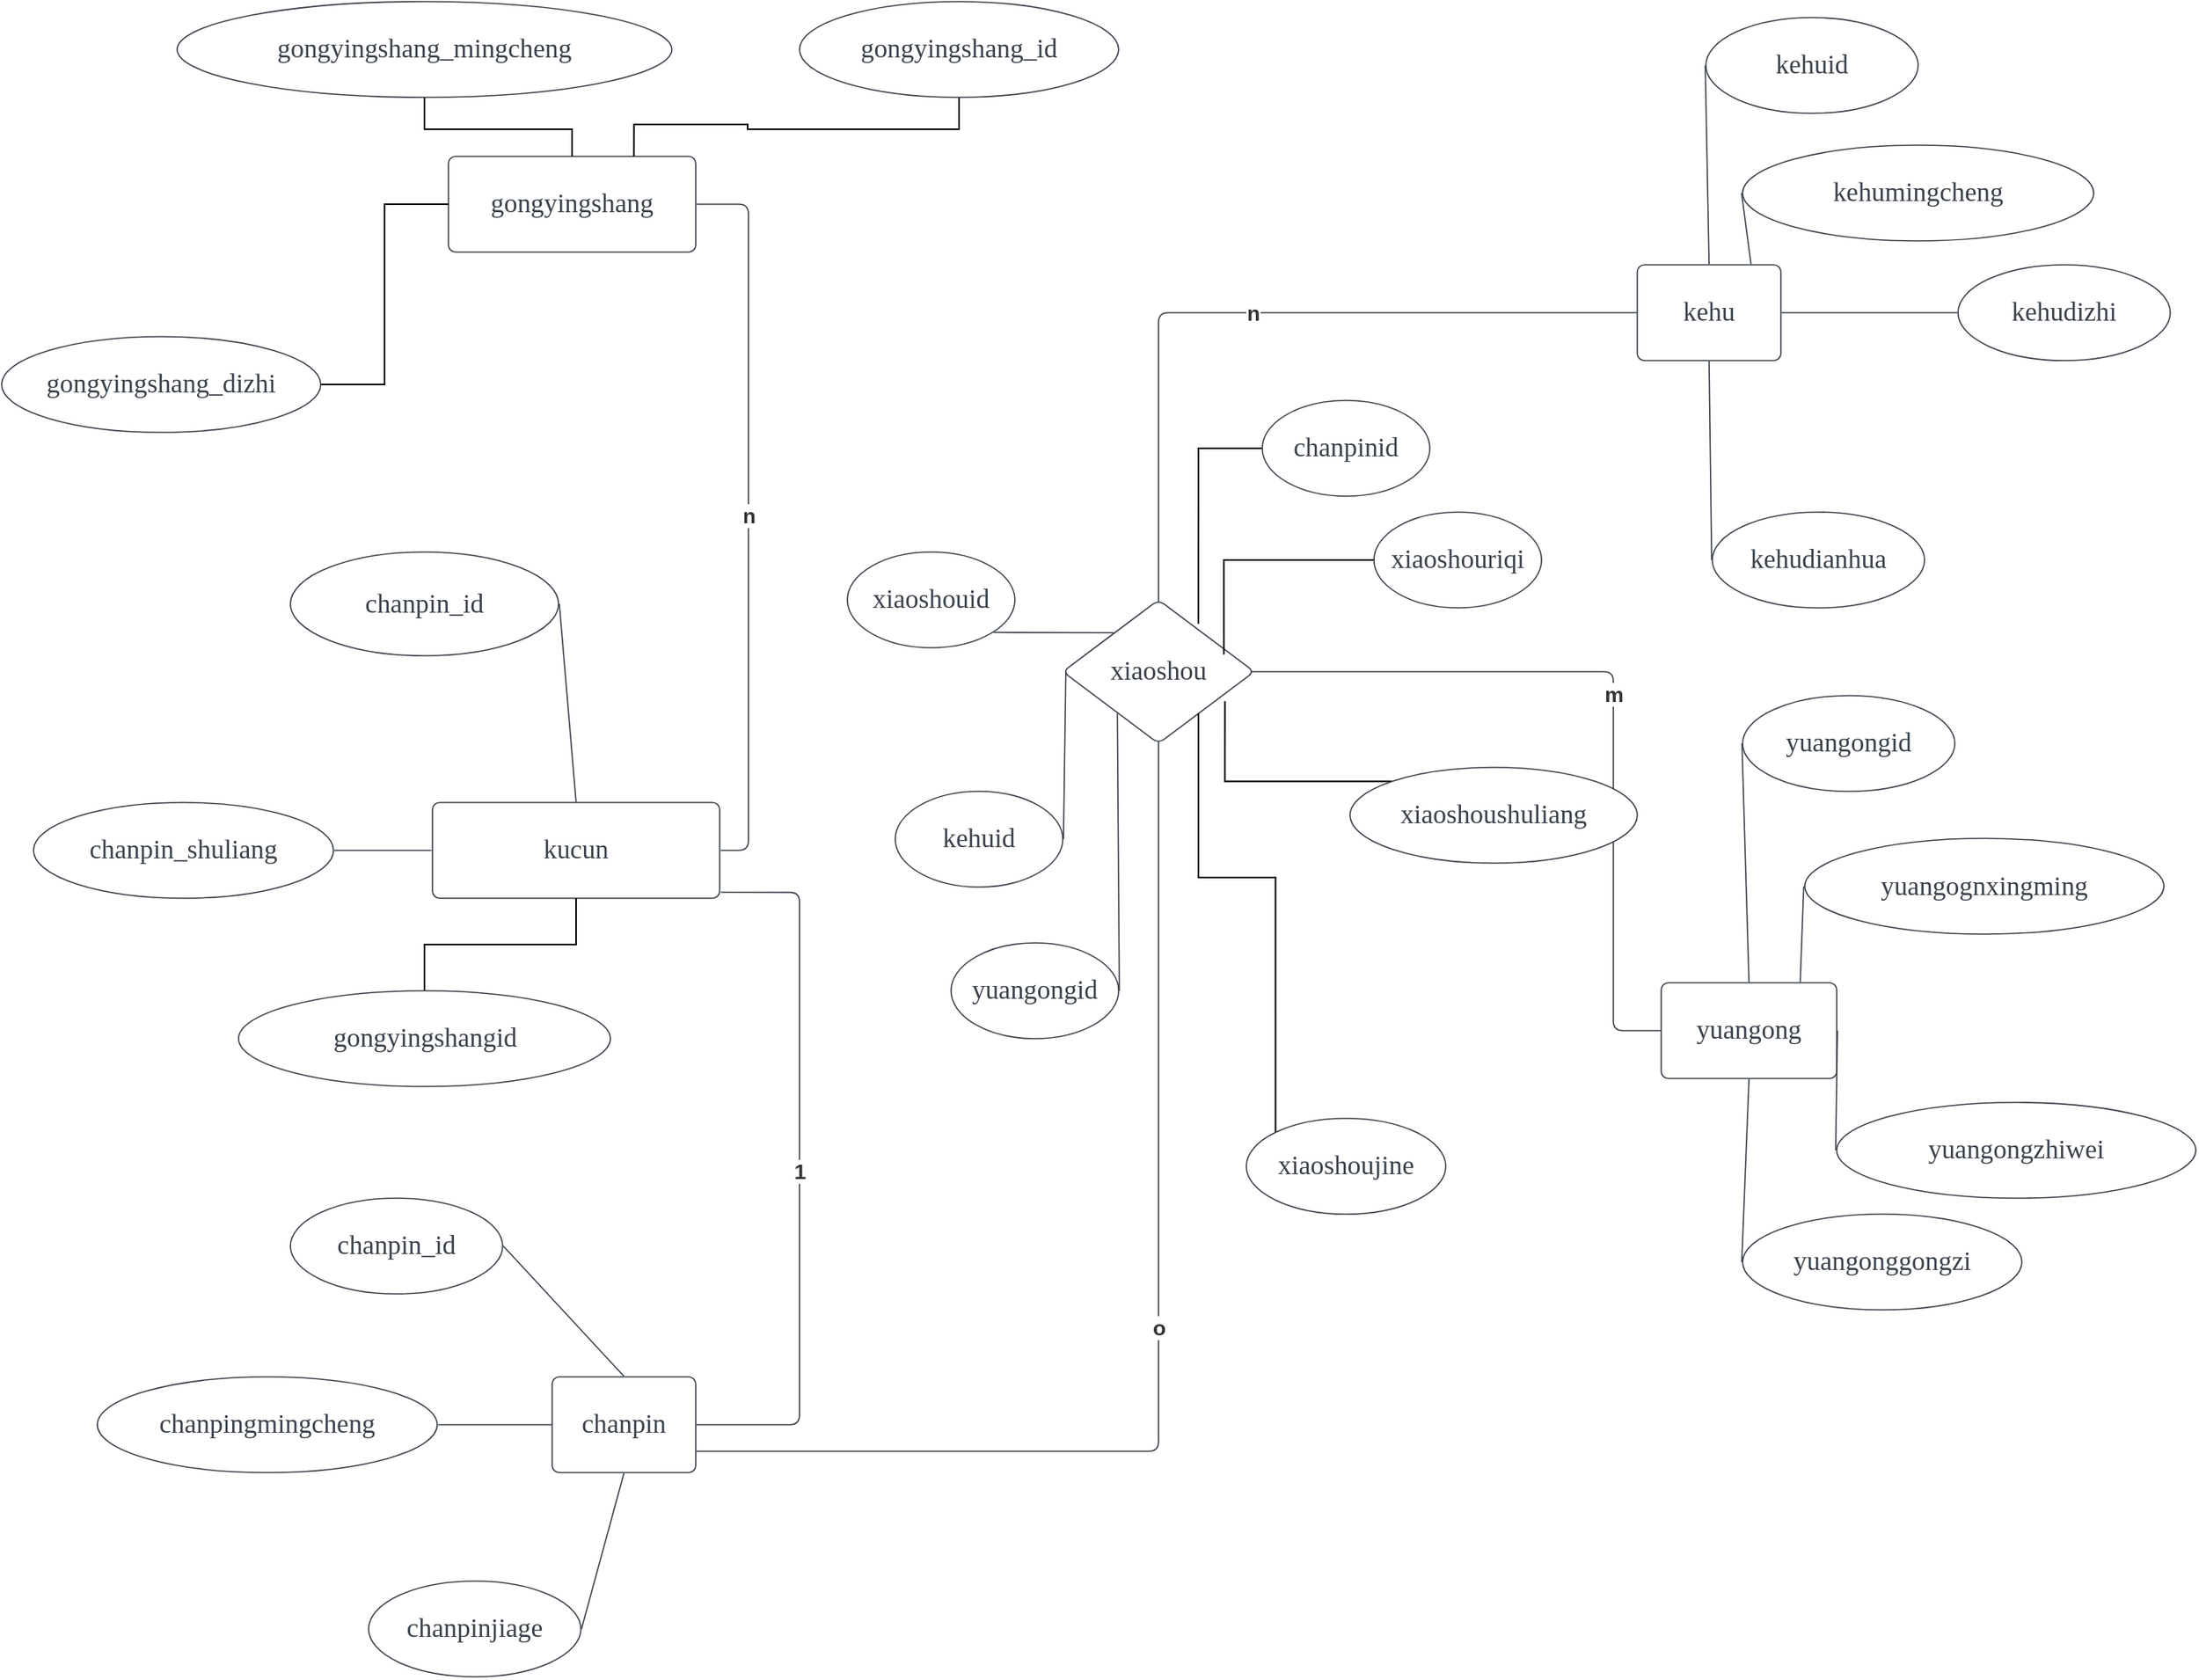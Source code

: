 <mxfile version="21.3.8" type="github">
  <diagram name="第 1 页" id="OH9a67kK83UqA5eDDdrI">
    <mxGraphModel dx="2333" dy="1309" grid="1" gridSize="10" guides="1" tooltips="1" connect="1" arrows="1" fold="1" page="1" pageScale="1" pageWidth="827" pageHeight="1169" math="0" shadow="0">
      <root>
        <mxCell id="0" />
        <mxCell id="1" parent="0" />
        <mxCell id="uyvNUZeciWqiW4zSFKU4-1" value="gongyingshang" style="html=1;overflow=block;blockSpacing=1;whiteSpace=wrap;fontSize=16.7;fontFamily=Liberation Serif;fontColor=#3a414a;spacing=9;strokeColor=#3a414a;strokeOpacity=100;rounded=1;absoluteArcSize=1;arcSize=9;strokeWidth=0.8;lucidId=Sep5neUImhq2;" parent="1" vertex="1">
          <mxGeometry x="320" y="127" width="155" height="60" as="geometry" />
        </mxCell>
        <mxCell id="54qIiV2HuYQUV-SArlXr-7" style="edgeStyle=orthogonalEdgeStyle;rounded=0;orthogonalLoop=1;jettySize=auto;html=1;exitX=0.5;exitY=1;exitDx=0;exitDy=0;entryX=0.75;entryY=0;entryDx=0;entryDy=0;endArrow=none;endFill=0;" parent="1" source="uyvNUZeciWqiW4zSFKU4-2" target="uyvNUZeciWqiW4zSFKU4-1" edge="1">
          <mxGeometry relative="1" as="geometry" />
        </mxCell>
        <mxCell id="uyvNUZeciWqiW4zSFKU4-2" value="gongyingshang_id" style="html=1;overflow=block;blockSpacing=1;whiteSpace=wrap;ellipse;fontSize=16.7;fontFamily=Liberation Serif;fontColor=#3a414a;spacing=3.8;strokeColor=#3a414a;strokeOpacity=100;rounded=1;absoluteArcSize=1;arcSize=9;strokeWidth=0.8;lucidId=gfp5u.XYYQyv;" parent="1" vertex="1">
          <mxGeometry x="540" y="30" width="200" height="60" as="geometry" />
        </mxCell>
        <mxCell id="54qIiV2HuYQUV-SArlXr-6" style="edgeStyle=orthogonalEdgeStyle;rounded=0;orthogonalLoop=1;jettySize=auto;html=1;exitX=0.5;exitY=1;exitDx=0;exitDy=0;endArrow=none;endFill=0;" parent="1" source="uyvNUZeciWqiW4zSFKU4-4" target="uyvNUZeciWqiW4zSFKU4-1" edge="1">
          <mxGeometry relative="1" as="geometry" />
        </mxCell>
        <mxCell id="uyvNUZeciWqiW4zSFKU4-4" value="gongyingshang_mingcheng" style="html=1;overflow=block;blockSpacing=1;whiteSpace=wrap;ellipse;fontSize=16.7;fontFamily=Liberation Serif;fontColor=#3a414a;spacing=3.8;strokeColor=#3a414a;strokeOpacity=100;rounded=1;absoluteArcSize=1;arcSize=9;strokeWidth=0.8;lucidId=Ifp5OrtNDauU;" parent="1" vertex="1">
          <mxGeometry x="150" y="30" width="310" height="60" as="geometry" />
        </mxCell>
        <mxCell id="54qIiV2HuYQUV-SArlXr-5" style="edgeStyle=orthogonalEdgeStyle;rounded=0;orthogonalLoop=1;jettySize=auto;html=1;exitX=1;exitY=0.5;exitDx=0;exitDy=0;entryX=0;entryY=0.5;entryDx=0;entryDy=0;endArrow=none;endFill=0;" parent="1" source="uyvNUZeciWqiW4zSFKU4-6" target="uyvNUZeciWqiW4zSFKU4-1" edge="1">
          <mxGeometry relative="1" as="geometry" />
        </mxCell>
        <mxCell id="uyvNUZeciWqiW4zSFKU4-6" value="gongyingshang_dizhi" style="html=1;overflow=block;blockSpacing=1;whiteSpace=wrap;ellipse;fontSize=16.7;fontFamily=Liberation Serif;fontColor=#3a414a;spacing=3.8;strokeColor=#3a414a;strokeOpacity=100;rounded=1;absoluteArcSize=1;arcSize=9;strokeWidth=0.8;lucidId=hgp5oEQF3F-J;" parent="1" vertex="1">
          <mxGeometry x="40" y="240" width="200" height="60" as="geometry" />
        </mxCell>
        <mxCell id="uyvNUZeciWqiW4zSFKU4-10" value="kucun" style="html=1;overflow=block;blockSpacing=1;whiteSpace=wrap;fontSize=16.7;fontFamily=Liberation Serif;fontColor=#3a414a;spacing=9;strokeColor=#3a414a;strokeOpacity=100;rounded=1;absoluteArcSize=1;arcSize=9;strokeWidth=0.8;lucidId=-gp5yeVl32ki;" parent="1" vertex="1">
          <mxGeometry x="310" y="532" width="180" height="60" as="geometry" />
        </mxCell>
        <mxCell id="uyvNUZeciWqiW4zSFKU4-11" value="chanpin_id" style="html=1;overflow=block;blockSpacing=1;whiteSpace=wrap;ellipse;fontSize=16.7;fontFamily=Liberation Serif;fontColor=#3a414a;spacing=3.8;strokeColor=#3a414a;strokeOpacity=100;rounded=1;absoluteArcSize=1;arcSize=9;strokeWidth=0.8;lucidId=-gp50-KjH_hN;" parent="1" vertex="1">
          <mxGeometry x="221" y="375" width="168" height="65" as="geometry" />
        </mxCell>
        <mxCell id="uyvNUZeciWqiW4zSFKU4-12" value="" style="html=1;jettySize=18;whiteSpace=wrap;fontSize=13;strokeColor=#3a414a;strokeOpacity=100;strokeWidth=0.8;rounded=1;arcSize=12;startArrow=none;endArrow=none;exitX=1.003;exitY=0.5;exitPerimeter=0;entryX=0.5;entryY=-0.006;entryPerimeter=0;lucidId=-gp51PPZ5SZd;" parent="1" source="uyvNUZeciWqiW4zSFKU4-11" target="uyvNUZeciWqiW4zSFKU4-10" edge="1">
          <mxGeometry width="100" height="100" relative="1" as="geometry" />
        </mxCell>
        <mxCell id="uyvNUZeciWqiW4zSFKU4-13" value="chanpin_shuliang" style="html=1;overflow=block;blockSpacing=1;whiteSpace=wrap;ellipse;fontSize=16.7;fontFamily=Liberation Serif;fontColor=#3a414a;spacing=3.8;strokeColor=#3a414a;strokeOpacity=100;rounded=1;absoluteArcSize=1;arcSize=9;strokeWidth=0.8;lucidId=-gp5mOKjDxGL;" parent="1" vertex="1">
          <mxGeometry x="60" y="532" width="188" height="60" as="geometry" />
        </mxCell>
        <mxCell id="uyvNUZeciWqiW4zSFKU4-14" value="" style="html=1;jettySize=18;whiteSpace=wrap;fontSize=13;strokeColor=#3a414a;strokeOpacity=100;strokeWidth=0.8;rounded=1;arcSize=12;startArrow=none;endArrow=none;exitX=1.003;exitY=0.5;exitPerimeter=0;entryX=-0.004;entryY=0.5;entryPerimeter=0;lucidId=-gp5pai7sB8c;" parent="1" source="uyvNUZeciWqiW4zSFKU4-13" target="uyvNUZeciWqiW4zSFKU4-10" edge="1">
          <mxGeometry width="100" height="100" relative="1" as="geometry" />
        </mxCell>
        <mxCell id="vXLdMci8EZtBYeitqN0m-2" style="edgeStyle=orthogonalEdgeStyle;rounded=0;orthogonalLoop=1;jettySize=auto;html=1;exitX=0.5;exitY=0;exitDx=0;exitDy=0;entryX=0.5;entryY=1;entryDx=0;entryDy=0;endArrow=none;endFill=0;" edge="1" parent="1" source="uyvNUZeciWqiW4zSFKU4-15" target="uyvNUZeciWqiW4zSFKU4-10">
          <mxGeometry relative="1" as="geometry" />
        </mxCell>
        <mxCell id="uyvNUZeciWqiW4zSFKU4-15" value="gongyingshangid" style="html=1;overflow=block;blockSpacing=1;whiteSpace=wrap;ellipse;fontSize=16.7;fontFamily=Liberation Serif;fontColor=#3a414a;spacing=3.8;strokeColor=#3a414a;strokeOpacity=100;rounded=1;absoluteArcSize=1;arcSize=9;strokeWidth=0.8;lucidId=-gp50WDZJ77X;" parent="1" vertex="1">
          <mxGeometry x="188.5" y="650" width="233" height="60" as="geometry" />
        </mxCell>
        <mxCell id="uyvNUZeciWqiW4zSFKU4-17" value="" style="html=1;jettySize=18;whiteSpace=wrap;fontSize=13;strokeColor=#3a414a;strokeOpacity=100;strokeWidth=0.8;rounded=1;arcSize=12;edgeStyle=orthogonalEdgeStyle;startArrow=none;endArrow=none;exitX=1.004;exitY=0.5;exitPerimeter=0;entryX=1.004;entryY=0.5;entryPerimeter=0;lucidId=Gip50wo_cQM.;" parent="1" source="uyvNUZeciWqiW4zSFKU4-1" target="uyvNUZeciWqiW4zSFKU4-10" edge="1">
          <mxGeometry width="100" height="100" relative="1" as="geometry">
            <Array as="points" />
          </mxGeometry>
        </mxCell>
        <mxCell id="uyvNUZeciWqiW4zSFKU4-18" value="n" style="text;html=1;resizable=0;labelBackgroundColor=default;align=center;verticalAlign=middle;fontStyle=1;fontColor=#333333;fontSize=13.3;" parent="uyvNUZeciWqiW4zSFKU4-17" vertex="1">
          <mxGeometry relative="1" as="geometry" />
        </mxCell>
        <mxCell id="uyvNUZeciWqiW4zSFKU4-19" value="chanpin" style="html=1;overflow=block;blockSpacing=1;whiteSpace=wrap;fontSize=16.7;fontFamily=Liberation Serif;fontColor=#3a414a;spacing=9;strokeColor=#3a414a;strokeOpacity=100;rounded=1;absoluteArcSize=1;arcSize=9;strokeWidth=0.8;lucidId=lkp5l0G5Sj5E;" parent="1" vertex="1">
          <mxGeometry x="385" y="892" width="90" height="60" as="geometry" />
        </mxCell>
        <mxCell id="uyvNUZeciWqiW4zSFKU4-20" value="chanpin_id" style="html=1;overflow=block;blockSpacing=1;whiteSpace=wrap;ellipse;fontSize=16.7;fontFamily=Liberation Serif;fontColor=#3a414a;spacing=3.8;strokeColor=#3a414a;strokeOpacity=100;rounded=1;absoluteArcSize=1;arcSize=9;strokeWidth=0.8;lucidId=lkp5G.rTfdG3;" parent="1" vertex="1">
          <mxGeometry x="221" y="780" width="133" height="60" as="geometry" />
        </mxCell>
        <mxCell id="uyvNUZeciWqiW4zSFKU4-21" value="" style="html=1;jettySize=18;whiteSpace=wrap;fontSize=13;strokeColor=#3a414a;strokeOpacity=100;strokeWidth=0.8;rounded=1;arcSize=12;startArrow=none;endArrow=none;exitX=1.003;exitY=0.5;exitPerimeter=0;entryX=0.5;entryY=-0.006;entryPerimeter=0;lucidId=lkp5Vno9pyfl;" parent="1" source="uyvNUZeciWqiW4zSFKU4-20" target="uyvNUZeciWqiW4zSFKU4-19" edge="1">
          <mxGeometry width="100" height="100" relative="1" as="geometry" />
        </mxCell>
        <mxCell id="uyvNUZeciWqiW4zSFKU4-22" value="chanpingmingcheng" style="html=1;overflow=block;blockSpacing=1;whiteSpace=wrap;ellipse;fontSize=16.7;fontFamily=Liberation Serif;fontColor=#3a414a;spacing=3.8;strokeColor=#3a414a;strokeOpacity=100;rounded=1;absoluteArcSize=1;arcSize=9;strokeWidth=0.8;lucidId=lkp5Nl3lEITJ;" parent="1" vertex="1">
          <mxGeometry x="100" y="892" width="213" height="60" as="geometry" />
        </mxCell>
        <mxCell id="uyvNUZeciWqiW4zSFKU4-23" value="" style="html=1;jettySize=18;whiteSpace=wrap;fontSize=13;strokeColor=#3a414a;strokeOpacity=100;strokeWidth=0.8;rounded=1;arcSize=12;startArrow=none;endArrow=none;exitX=1.003;exitY=0.5;exitPerimeter=0;entryX=-0.004;entryY=0.5;entryPerimeter=0;lucidId=lkp5eTUhG8J5;" parent="1" source="uyvNUZeciWqiW4zSFKU4-22" target="uyvNUZeciWqiW4zSFKU4-19" edge="1">
          <mxGeometry width="100" height="100" relative="1" as="geometry" />
        </mxCell>
        <mxCell id="uyvNUZeciWqiW4zSFKU4-24" value="chanpinjiage" style="html=1;overflow=block;blockSpacing=1;whiteSpace=wrap;ellipse;fontSize=16.7;fontFamily=Liberation Serif;fontColor=#3a414a;spacing=3.8;strokeColor=#3a414a;strokeOpacity=100;rounded=1;absoluteArcSize=1;arcSize=9;strokeWidth=0.8;lucidId=lkp5rNPlRAAc;" parent="1" vertex="1">
          <mxGeometry x="270" y="1020" width="133" height="60" as="geometry" />
        </mxCell>
        <mxCell id="uyvNUZeciWqiW4zSFKU4-26" value="" style="html=1;jettySize=18;whiteSpace=wrap;fontSize=13;strokeColor=#3a414a;strokeOpacity=100;strokeWidth=0.8;rounded=1;arcSize=12;startArrow=none;endArrow=none;exitX=1.003;exitY=0.5;exitPerimeter=0;entryX=0.5;entryY=1.006;entryPerimeter=0;lucidId=lkp5MqzEx-MU;" parent="1" source="uyvNUZeciWqiW4zSFKU4-24" target="uyvNUZeciWqiW4zSFKU4-19" edge="1">
          <mxGeometry width="100" height="100" relative="1" as="geometry" />
        </mxCell>
        <mxCell id="uyvNUZeciWqiW4zSFKU4-28" value="" style="html=1;jettySize=18;whiteSpace=wrap;fontSize=13;strokeColor=#3a414a;strokeOpacity=100;strokeWidth=0.8;rounded=1;arcSize=12;edgeStyle=orthogonalEdgeStyle;startArrow=none;endArrow=none;exitX=1.004;exitY=0.5;exitPerimeter=0;entryX=1.004;entryY=0.938;entryPerimeter=0;lucidId=Gkp5XUtkO81K;" parent="1" source="uyvNUZeciWqiW4zSFKU4-19" target="uyvNUZeciWqiW4zSFKU4-10" edge="1">
          <mxGeometry width="100" height="100" relative="1" as="geometry">
            <Array as="points">
              <mxPoint x="540" y="922" />
              <mxPoint x="540" y="588" />
            </Array>
          </mxGeometry>
        </mxCell>
        <mxCell id="uyvNUZeciWqiW4zSFKU4-29" value="1" style="text;html=1;resizable=0;labelBackgroundColor=default;align=center;verticalAlign=middle;fontStyle=1;fontColor=#333333;fontSize=13.3;" parent="uyvNUZeciWqiW4zSFKU4-28" vertex="1">
          <mxGeometry relative="1" as="geometry" />
        </mxCell>
        <mxCell id="uyvNUZeciWqiW4zSFKU4-30" value="kehu" style="html=1;overflow=block;blockSpacing=1;whiteSpace=wrap;fontSize=16.7;fontFamily=Liberation Serif;fontColor=#3a414a;spacing=9;strokeColor=#3a414a;strokeOpacity=100;rounded=1;absoluteArcSize=1;arcSize=9;strokeWidth=0.8;lucidId=0lp5Yb0OICju;" parent="1" vertex="1">
          <mxGeometry x="1065" y="195" width="90" height="60" as="geometry" />
        </mxCell>
        <mxCell id="uyvNUZeciWqiW4zSFKU4-31" value="kehuid" style="html=1;overflow=block;blockSpacing=1;whiteSpace=wrap;ellipse;fontSize=16.7;fontFamily=Liberation Serif;fontColor=#3a414a;spacing=3.8;strokeColor=#3a414a;strokeOpacity=100;rounded=1;absoluteArcSize=1;arcSize=9;strokeWidth=0.8;lucidId=0lp5p~02S.fO;" parent="1" vertex="1">
          <mxGeometry x="1108" y="40" width="133" height="60" as="geometry" />
        </mxCell>
        <mxCell id="uyvNUZeciWqiW4zSFKU4-32" value="kehumingcheng" style="html=1;overflow=block;blockSpacing=1;whiteSpace=wrap;ellipse;fontSize=16.7;fontFamily=Liberation Serif;fontColor=#3a414a;spacing=3.8;strokeColor=#3a414a;strokeOpacity=100;rounded=1;absoluteArcSize=1;arcSize=9;strokeWidth=0.8;lucidId=0lp5~.7aNXSs;" parent="1" vertex="1">
          <mxGeometry x="1131" y="120" width="220" height="60" as="geometry" />
        </mxCell>
        <mxCell id="uyvNUZeciWqiW4zSFKU4-33" value="kehudizhi" style="html=1;overflow=block;blockSpacing=1;whiteSpace=wrap;ellipse;fontSize=16.7;fontFamily=Liberation Serif;fontColor=#3a414a;spacing=3.8;strokeColor=#3a414a;strokeOpacity=100;rounded=1;absoluteArcSize=1;arcSize=9;strokeWidth=0.8;lucidId=0lp5JUYz0IT6;" parent="1" vertex="1">
          <mxGeometry x="1266" y="195" width="133" height="60" as="geometry" />
        </mxCell>
        <mxCell id="uyvNUZeciWqiW4zSFKU4-34" value="kehudianhua" style="html=1;overflow=block;blockSpacing=1;whiteSpace=wrap;ellipse;fontSize=16.7;fontFamily=Liberation Serif;fontColor=#3a414a;spacing=3.8;strokeColor=#3a414a;strokeOpacity=100;rounded=1;absoluteArcSize=1;arcSize=9;strokeWidth=0.8;lucidId=0lp5-nqXc4ge;" parent="1" vertex="1">
          <mxGeometry x="1112" y="350" width="133" height="60" as="geometry" />
        </mxCell>
        <mxCell id="uyvNUZeciWqiW4zSFKU4-35" value="" style="html=1;jettySize=18;whiteSpace=wrap;fontSize=13;strokeColor=#3a414a;strokeOpacity=100;strokeWidth=0.8;rounded=1;arcSize=12;startArrow=none;endArrow=none;exitX=-0.003;exitY=0.5;exitPerimeter=0;entryX=0.5;entryY=-0.006;entryPerimeter=0;lucidId=Pmp5X~xRKiw5;" parent="1" source="uyvNUZeciWqiW4zSFKU4-31" target="uyvNUZeciWqiW4zSFKU4-30" edge="1">
          <mxGeometry width="100" height="100" relative="1" as="geometry" />
        </mxCell>
        <mxCell id="uyvNUZeciWqiW4zSFKU4-36" value="" style="html=1;jettySize=18;whiteSpace=wrap;fontSize=13;strokeColor=#3a414a;strokeOpacity=100;strokeWidth=0.8;rounded=1;arcSize=12;startArrow=none;endArrow=none;exitX=-0.003;exitY=0.5;exitPerimeter=0;entryX=0.792;entryY=-0.006;entryPerimeter=0;lucidId=Smp5-gg-2Kra;" parent="1" source="uyvNUZeciWqiW4zSFKU4-32" target="uyvNUZeciWqiW4zSFKU4-30" edge="1">
          <mxGeometry width="100" height="100" relative="1" as="geometry" />
        </mxCell>
        <mxCell id="uyvNUZeciWqiW4zSFKU4-37" value="" style="html=1;jettySize=18;whiteSpace=wrap;fontSize=13;strokeColor=#3a414a;strokeOpacity=100;strokeWidth=0.8;rounded=1;arcSize=12;startArrow=none;endArrow=none;exitX=-0.003;exitY=0.5;exitPerimeter=0;entryX=1.004;entryY=0.5;entryPerimeter=0;lucidId=Ump5.5rFpVZY;" parent="1" source="uyvNUZeciWqiW4zSFKU4-33" target="uyvNUZeciWqiW4zSFKU4-30" edge="1">
          <mxGeometry width="100" height="100" relative="1" as="geometry" />
        </mxCell>
        <mxCell id="uyvNUZeciWqiW4zSFKU4-38" value="" style="html=1;jettySize=18;whiteSpace=wrap;fontSize=13;strokeColor=#3a414a;strokeOpacity=100;strokeWidth=0.8;rounded=1;arcSize=12;startArrow=none;endArrow=none;exitX=-0.003;exitY=0.5;exitPerimeter=0;entryX=0.5;entryY=1.006;entryPerimeter=0;lucidId=Ymp5M7uoDPjZ;" parent="1" source="uyvNUZeciWqiW4zSFKU4-34" target="uyvNUZeciWqiW4zSFKU4-30" edge="1">
          <mxGeometry width="100" height="100" relative="1" as="geometry" />
        </mxCell>
        <mxCell id="uyvNUZeciWqiW4zSFKU4-39" value="yuangong" style="html=1;overflow=block;blockSpacing=1;whiteSpace=wrap;fontSize=16.7;fontFamily=Liberation Serif;fontColor=#3a414a;spacing=9;strokeColor=#3a414a;strokeOpacity=100;rounded=1;absoluteArcSize=1;arcSize=9;strokeWidth=0.8;lucidId=Bnp5GmCToEL5;" parent="1" vertex="1">
          <mxGeometry x="1080" y="645" width="110" height="60" as="geometry" />
        </mxCell>
        <mxCell id="uyvNUZeciWqiW4zSFKU4-40" value="yuangongid" style="html=1;overflow=block;blockSpacing=1;whiteSpace=wrap;ellipse;fontSize=16.7;fontFamily=Liberation Serif;fontColor=#3a414a;spacing=3.8;strokeColor=#3a414a;strokeOpacity=100;rounded=1;absoluteArcSize=1;arcSize=9;strokeWidth=0.8;lucidId=Bnp5sOrf8Ut1;" parent="1" vertex="1">
          <mxGeometry x="1131" y="465" width="133" height="60" as="geometry" />
        </mxCell>
        <mxCell id="uyvNUZeciWqiW4zSFKU4-41" value="yuangognxingming" style="html=1;overflow=block;blockSpacing=1;whiteSpace=wrap;ellipse;fontSize=16.7;fontFamily=Liberation Serif;fontColor=#3a414a;spacing=3.8;strokeColor=#3a414a;strokeOpacity=100;rounded=1;absoluteArcSize=1;arcSize=9;strokeWidth=0.8;lucidId=Bnp5X9WLORIE;" parent="1" vertex="1">
          <mxGeometry x="1170" y="554.5" width="225" height="60" as="geometry" />
        </mxCell>
        <mxCell id="uyvNUZeciWqiW4zSFKU4-42" value="yuangongzhiwei" style="html=1;overflow=block;blockSpacing=1;whiteSpace=wrap;ellipse;fontSize=16.7;fontFamily=Liberation Serif;fontColor=#3a414a;spacing=3.8;strokeColor=#3a414a;strokeOpacity=100;rounded=1;absoluteArcSize=1;arcSize=9;strokeWidth=0.8;lucidId=Bnp5gPhgg_ge;" parent="1" vertex="1">
          <mxGeometry x="1190" y="720" width="225" height="60" as="geometry" />
        </mxCell>
        <mxCell id="uyvNUZeciWqiW4zSFKU4-43" value="yuangonggongzi" style="html=1;overflow=block;blockSpacing=1;whiteSpace=wrap;ellipse;fontSize=16.7;fontFamily=Liberation Serif;fontColor=#3a414a;spacing=3.8;strokeColor=#3a414a;strokeOpacity=100;rounded=1;absoluteArcSize=1;arcSize=9;strokeWidth=0.8;lucidId=Bnp5AG_.wRQ8;" parent="1" vertex="1">
          <mxGeometry x="1131" y="790" width="175" height="60" as="geometry" />
        </mxCell>
        <mxCell id="uyvNUZeciWqiW4zSFKU4-44" value="" style="html=1;jettySize=18;whiteSpace=wrap;fontSize=13;strokeColor=#3a414a;strokeOpacity=100;strokeWidth=0.8;rounded=1;arcSize=12;startArrow=none;endArrow=none;exitX=-0.003;exitY=0.5;exitPerimeter=0;entryX=0.5;entryY=-0.006;entryPerimeter=0;lucidId=Bnp5hr0SZ5Fk;" parent="1" source="uyvNUZeciWqiW4zSFKU4-40" target="uyvNUZeciWqiW4zSFKU4-39" edge="1">
          <mxGeometry width="100" height="100" relative="1" as="geometry" />
        </mxCell>
        <mxCell id="uyvNUZeciWqiW4zSFKU4-45" value="" style="html=1;jettySize=18;whiteSpace=wrap;fontSize=13;strokeColor=#3a414a;strokeOpacity=100;strokeWidth=0.8;rounded=1;arcSize=12;startArrow=none;endArrow=none;exitX=-0.003;exitY=0.5;exitPerimeter=0;entryX=0.792;entryY=-0.006;entryPerimeter=0;lucidId=Bnp5baM3fddu;" parent="1" source="uyvNUZeciWqiW4zSFKU4-41" target="uyvNUZeciWqiW4zSFKU4-39" edge="1">
          <mxGeometry width="100" height="100" relative="1" as="geometry" />
        </mxCell>
        <mxCell id="uyvNUZeciWqiW4zSFKU4-46" value="" style="html=1;jettySize=18;whiteSpace=wrap;fontSize=13;strokeColor=#3a414a;strokeOpacity=100;strokeWidth=0.8;rounded=1;arcSize=12;startArrow=none;endArrow=none;exitX=-0.003;exitY=0.5;exitPerimeter=0;entryX=1.004;entryY=0.5;entryPerimeter=0;lucidId=Bnp51N0P2QJl;" parent="1" source="uyvNUZeciWqiW4zSFKU4-42" target="uyvNUZeciWqiW4zSFKU4-39" edge="1">
          <mxGeometry width="100" height="100" relative="1" as="geometry" />
        </mxCell>
        <mxCell id="uyvNUZeciWqiW4zSFKU4-47" value="" style="html=1;jettySize=18;whiteSpace=wrap;fontSize=13;strokeColor=#3a414a;strokeOpacity=100;strokeWidth=0.8;rounded=1;arcSize=12;startArrow=none;endArrow=none;exitX=-0.003;exitY=0.5;exitPerimeter=0;entryX=0.5;entryY=1.006;entryPerimeter=0;lucidId=Bnp5IH_Vfbps;" parent="1" source="uyvNUZeciWqiW4zSFKU4-43" target="uyvNUZeciWqiW4zSFKU4-39" edge="1">
          <mxGeometry width="100" height="100" relative="1" as="geometry" />
        </mxCell>
        <mxCell id="uyvNUZeciWqiW4zSFKU4-48" value="xiaoshou" style="html=1;overflow=block;blockSpacing=1;whiteSpace=wrap;rhombus;fontSize=16.7;fontFamily=Liberation Serif;fontColor=#3a414a;spacing=3.8;strokeColor=#3a414a;strokeOpacity=100;rounded=1;absoluteArcSize=1;arcSize=9;strokeWidth=0.8;lucidId=xop555U-xIJ7;" parent="1" vertex="1">
          <mxGeometry x="705" y="405" width="120" height="90" as="geometry" />
        </mxCell>
        <mxCell id="uyvNUZeciWqiW4zSFKU4-49" value="" style="html=1;jettySize=18;whiteSpace=wrap;fontSize=13;strokeColor=#3a414a;strokeOpacity=100;strokeWidth=0.8;rounded=1;arcSize=12;edgeStyle=orthogonalEdgeStyle;startArrow=none;endArrow=none;exitX=1.004;exitY=0.777;exitPerimeter=0;entryX=0.5;entryY=0.988;entryPerimeter=0;lucidId=Mop5.4k9YAqf;" parent="1" source="uyvNUZeciWqiW4zSFKU4-19" target="uyvNUZeciWqiW4zSFKU4-48" edge="1">
          <mxGeometry width="100" height="100" relative="1" as="geometry">
            <Array as="points" />
          </mxGeometry>
        </mxCell>
        <mxCell id="uyvNUZeciWqiW4zSFKU4-50" value="o" style="text;html=1;resizable=0;labelBackgroundColor=default;align=center;verticalAlign=middle;fontStyle=1;fontColor=#333333;fontSize=13.3;" parent="uyvNUZeciWqiW4zSFKU4-49" vertex="1">
          <mxGeometry relative="1" as="geometry" />
        </mxCell>
        <mxCell id="uyvNUZeciWqiW4zSFKU4-51" value="" style="html=1;jettySize=18;whiteSpace=wrap;fontSize=13;strokeColor=#3a414a;strokeOpacity=100;strokeWidth=0.8;rounded=1;arcSize=12;edgeStyle=orthogonalEdgeStyle;startArrow=none;endArrow=none;exitX=-0.004;exitY=0.5;exitPerimeter=0;entryX=0.5;entryY=0.012;entryPerimeter=0;lucidId=Sop5f1U.Sw.C;" parent="1" source="uyvNUZeciWqiW4zSFKU4-30" target="uyvNUZeciWqiW4zSFKU4-48" edge="1">
          <mxGeometry width="100" height="100" relative="1" as="geometry">
            <Array as="points" />
          </mxGeometry>
        </mxCell>
        <mxCell id="uyvNUZeciWqiW4zSFKU4-52" value="n" style="text;html=1;resizable=0;labelBackgroundColor=default;align=center;verticalAlign=middle;fontStyle=1;fontColor=#333333;fontSize=13.3;" parent="uyvNUZeciWqiW4zSFKU4-51" vertex="1">
          <mxGeometry relative="1" as="geometry" />
        </mxCell>
        <mxCell id="uyvNUZeciWqiW4zSFKU4-53" value="" style="html=1;jettySize=18;whiteSpace=wrap;fontSize=13;strokeColor=#3a414a;strokeOpacity=100;strokeWidth=0.8;rounded=1;arcSize=12;edgeStyle=orthogonalEdgeStyle;startArrow=none;endArrow=none;exitX=-0.004;exitY=0.5;exitPerimeter=0;entryX=0.984;entryY=0.5;entryPerimeter=0;lucidId=Wop5QfCbZD9D;" parent="1" source="uyvNUZeciWqiW4zSFKU4-39" target="uyvNUZeciWqiW4zSFKU4-48" edge="1">
          <mxGeometry width="100" height="100" relative="1" as="geometry">
            <Array as="points">
              <mxPoint x="1050" y="675" />
              <mxPoint x="1050" y="450" />
            </Array>
          </mxGeometry>
        </mxCell>
        <mxCell id="uyvNUZeciWqiW4zSFKU4-54" value="m" style="text;html=1;resizable=0;labelBackgroundColor=default;align=center;verticalAlign=middle;fontStyle=1;fontColor=#333333;fontSize=13.3;" parent="uyvNUZeciWqiW4zSFKU4-53" vertex="1">
          <mxGeometry relative="1" as="geometry" />
        </mxCell>
        <mxCell id="uyvNUZeciWqiW4zSFKU4-55" value="xiaoshouid" style="html=1;overflow=block;blockSpacing=1;whiteSpace=wrap;ellipse;fontSize=16.7;fontFamily=Liberation Serif;fontColor=#3a414a;spacing=3.8;strokeColor=#3a414a;strokeOpacity=100;rounded=1;absoluteArcSize=1;arcSize=9;strokeWidth=0.8;lucidId=4pp5TKbLwXkx;" parent="1" vertex="1">
          <mxGeometry x="570" y="375" width="105" height="60" as="geometry" />
        </mxCell>
        <mxCell id="uyvNUZeciWqiW4zSFKU4-56" value="" style="html=1;jettySize=18;whiteSpace=wrap;fontSize=13;strokeColor=#3a414a;strokeOpacity=100;strokeWidth=0.8;arcSize=12;startArrow=none;endArrow=none;endFill=0;exitX=0.873;exitY=0.84;exitPerimeter=0;entryX=0.266;entryY=0.229;entryPerimeter=0;lucidId=iqp5jZ9kiN7~;rounded=0;" parent="1" source="uyvNUZeciWqiW4zSFKU4-55" target="uyvNUZeciWqiW4zSFKU4-48" edge="1">
          <mxGeometry width="100" height="100" relative="1" as="geometry" />
        </mxCell>
        <mxCell id="uyvNUZeciWqiW4zSFKU4-57" value="kehuid" style="html=1;overflow=block;blockSpacing=1;whiteSpace=wrap;ellipse;fontSize=16.7;fontFamily=Liberation Serif;fontColor=#3a414a;spacing=3.8;strokeColor=#3a414a;strokeOpacity=100;rounded=1;absoluteArcSize=1;arcSize=9;strokeWidth=0.8;lucidId=kqp5aHob9GQu;" parent="1" vertex="1">
          <mxGeometry x="600" y="525" width="105" height="60" as="geometry" />
        </mxCell>
        <mxCell id="uyvNUZeciWqiW4zSFKU4-58" value="" style="html=1;jettySize=18;whiteSpace=wrap;fontSize=13;strokeColor=#3a414a;strokeOpacity=100;strokeWidth=0.8;arcSize=12;startArrow=none;endArrow=none;endFill=0;exitX=1.004;exitY=0.5;exitPerimeter=0;entryX=0.016;entryY=0.5;entryPerimeter=0;lucidId=vqp50vVoOYtO;rounded=0;" parent="1" source="uyvNUZeciWqiW4zSFKU4-57" target="uyvNUZeciWqiW4zSFKU4-48" edge="1">
          <mxGeometry width="100" height="100" relative="1" as="geometry" />
        </mxCell>
        <mxCell id="uyvNUZeciWqiW4zSFKU4-59" value="yuangongid" style="html=1;overflow=block;blockSpacing=1;whiteSpace=wrap;ellipse;fontSize=16.7;fontFamily=Liberation Serif;fontColor=#3a414a;spacing=3.8;strokeColor=#3a414a;strokeOpacity=100;rounded=1;absoluteArcSize=1;arcSize=9;strokeWidth=0.8;lucidId=zqp5a7GbLQkk;" parent="1" vertex="1">
          <mxGeometry x="635" y="620" width="105" height="60" as="geometry" />
        </mxCell>
        <mxCell id="uyvNUZeciWqiW4zSFKU4-60" value="" style="html=1;jettySize=18;whiteSpace=wrap;fontSize=13;strokeColor=#3a414a;strokeOpacity=100;strokeWidth=0.8;arcSize=12;startArrow=none;endArrow=none;endFill=0;exitX=1.004;exitY=0.5;exitPerimeter=0;entryX=0.285;entryY=0.79;entryPerimeter=0;lucidId=Mqp544fNLNB7;rounded=0;" parent="1" source="uyvNUZeciWqiW4zSFKU4-59" target="uyvNUZeciWqiW4zSFKU4-48" edge="1">
          <mxGeometry width="100" height="100" relative="1" as="geometry" />
        </mxCell>
        <mxCell id="vXLdMci8EZtBYeitqN0m-8" style="edgeStyle=orthogonalEdgeStyle;rounded=0;orthogonalLoop=1;jettySize=auto;html=1;exitX=0;exitY=0.5;exitDx=0;exitDy=0;entryX=0.708;entryY=0.167;entryDx=0;entryDy=0;entryPerimeter=0;endArrow=none;endFill=0;" edge="1" parent="1" source="uyvNUZeciWqiW4zSFKU4-61" target="uyvNUZeciWqiW4zSFKU4-48">
          <mxGeometry relative="1" as="geometry" />
        </mxCell>
        <mxCell id="uyvNUZeciWqiW4zSFKU4-61" value="chanpinid" style="html=1;overflow=block;blockSpacing=1;whiteSpace=wrap;ellipse;fontSize=16.7;fontFamily=Liberation Serif;fontColor=#3a414a;spacing=3.8;strokeColor=#3a414a;strokeOpacity=100;rounded=1;absoluteArcSize=1;arcSize=9;strokeWidth=0.8;lucidId=Oqp5D1.IjEcn;" parent="1" vertex="1">
          <mxGeometry x="830" y="280" width="105" height="60" as="geometry" />
        </mxCell>
        <mxCell id="vXLdMci8EZtBYeitqN0m-14" style="edgeStyle=orthogonalEdgeStyle;rounded=0;orthogonalLoop=1;jettySize=auto;html=1;exitX=0;exitY=0.5;exitDx=0;exitDy=0;entryX=0.841;entryY=0.381;entryDx=0;entryDy=0;entryPerimeter=0;endArrow=none;endFill=0;" edge="1" parent="1" source="uyvNUZeciWqiW4zSFKU4-63" target="uyvNUZeciWqiW4zSFKU4-48">
          <mxGeometry relative="1" as="geometry">
            <Array as="points">
              <mxPoint x="806" y="380" />
            </Array>
          </mxGeometry>
        </mxCell>
        <mxCell id="uyvNUZeciWqiW4zSFKU4-63" value="xiaoshouriqi" style="html=1;overflow=block;blockSpacing=1;whiteSpace=wrap;ellipse;fontSize=16.7;fontFamily=Liberation Serif;fontColor=#3a414a;spacing=3.8;strokeColor=#3a414a;strokeOpacity=100;rounded=1;absoluteArcSize=1;arcSize=9;strokeWidth=0.8;lucidId=4qp5qb8upvoi;" parent="1" vertex="1">
          <mxGeometry x="900" y="350" width="105" height="60" as="geometry" />
        </mxCell>
        <mxCell id="vXLdMci8EZtBYeitqN0m-5" style="edgeStyle=orthogonalEdgeStyle;rounded=0;orthogonalLoop=1;jettySize=auto;html=1;exitX=0;exitY=0;exitDx=0;exitDy=0;entryX=0.847;entryY=0.706;entryDx=0;entryDy=0;entryPerimeter=0;endArrow=none;endFill=0;" edge="1" parent="1" source="uyvNUZeciWqiW4zSFKU4-65" target="uyvNUZeciWqiW4zSFKU4-48">
          <mxGeometry relative="1" as="geometry" />
        </mxCell>
        <mxCell id="uyvNUZeciWqiW4zSFKU4-65" value="xiaoshoushuliang" style="html=1;overflow=block;blockSpacing=1;whiteSpace=wrap;ellipse;fontSize=16.7;fontFamily=Liberation Serif;fontColor=#3a414a;spacing=3.8;strokeColor=#3a414a;strokeOpacity=100;rounded=1;absoluteArcSize=1;arcSize=9;strokeWidth=0.8;lucidId=Brp5.flPn0Fi;" parent="1" vertex="1">
          <mxGeometry x="885" y="510" width="180" height="60" as="geometry" />
        </mxCell>
        <mxCell id="vXLdMci8EZtBYeitqN0m-6" style="edgeStyle=orthogonalEdgeStyle;rounded=0;orthogonalLoop=1;jettySize=auto;html=1;exitX=0;exitY=0;exitDx=0;exitDy=0;endArrow=none;endFill=0;" edge="1" parent="1" source="uyvNUZeciWqiW4zSFKU4-67" target="uyvNUZeciWqiW4zSFKU4-48">
          <mxGeometry relative="1" as="geometry">
            <Array as="points">
              <mxPoint x="790" y="579" />
            </Array>
          </mxGeometry>
        </mxCell>
        <mxCell id="uyvNUZeciWqiW4zSFKU4-67" value="xiaoshoujine" style="html=1;overflow=block;blockSpacing=1;whiteSpace=wrap;ellipse;fontSize=16.7;fontFamily=Liberation Serif;fontColor=#3a414a;spacing=3.8;strokeColor=#3a414a;strokeOpacity=100;rounded=1;absoluteArcSize=1;arcSize=9;strokeWidth=0.8;lucidId=Brp5.flPn0Fi;" parent="1" vertex="1">
          <mxGeometry x="820" y="730" width="125" height="60" as="geometry" />
        </mxCell>
      </root>
    </mxGraphModel>
  </diagram>
</mxfile>
